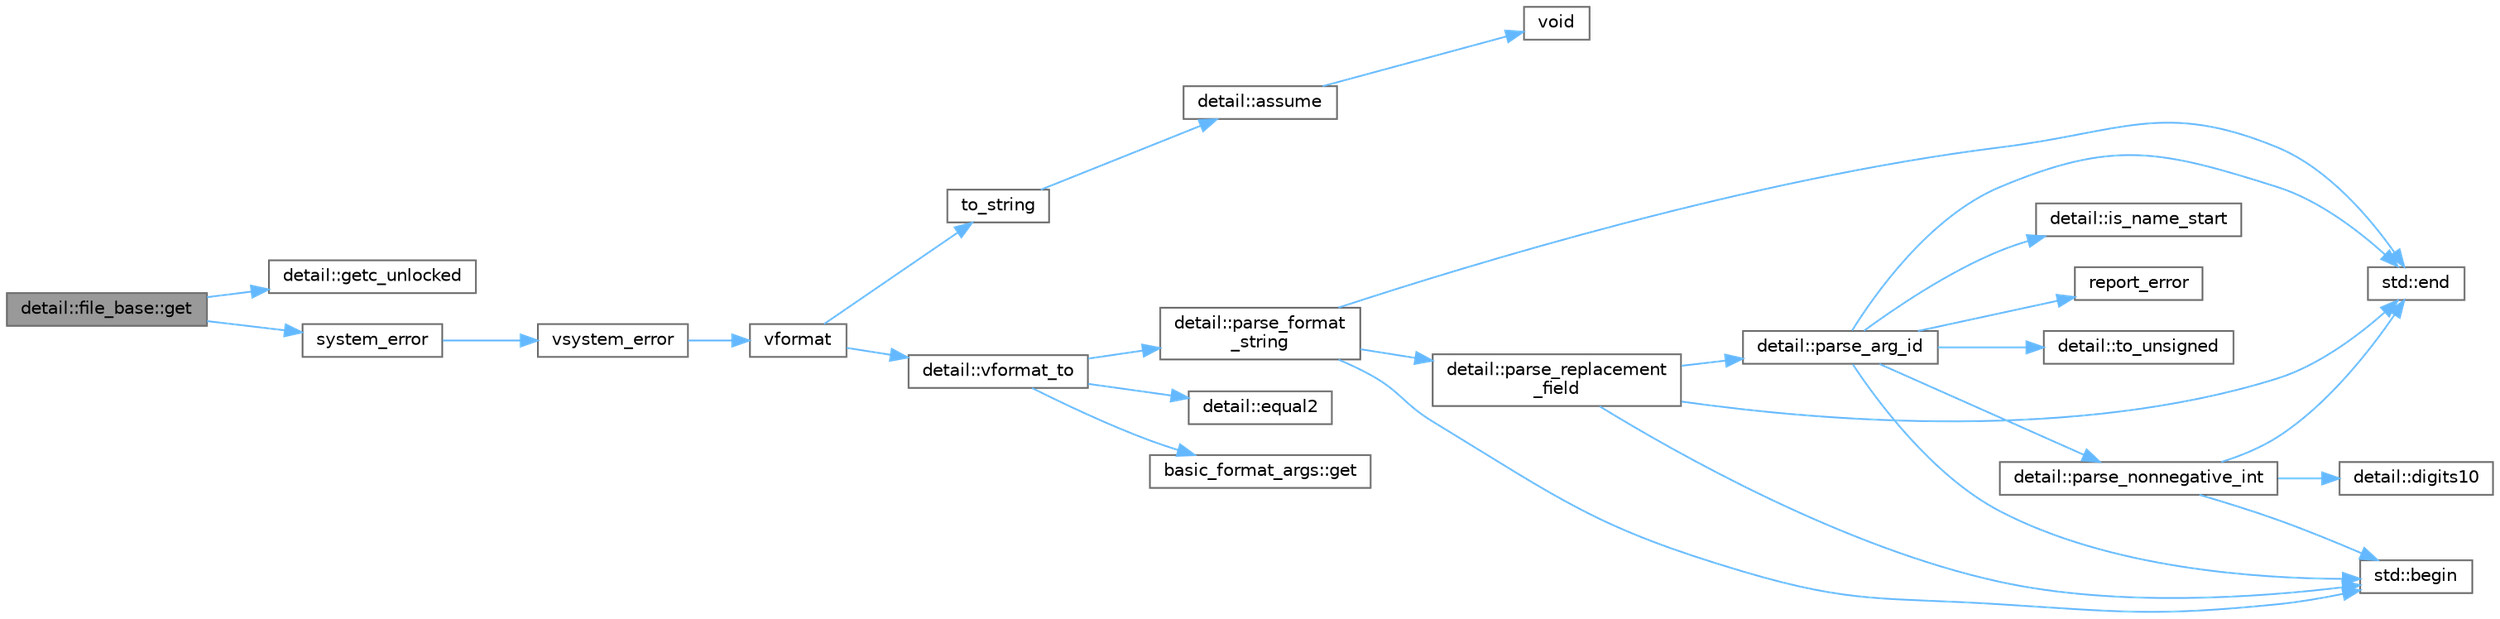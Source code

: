 digraph "detail::file_base::get"
{
 // LATEX_PDF_SIZE
  bgcolor="transparent";
  edge [fontname=Helvetica,fontsize=10,labelfontname=Helvetica,labelfontsize=10];
  node [fontname=Helvetica,fontsize=10,shape=box,height=0.2,width=0.4];
  rankdir="LR";
  Node1 [id="Node000001",label="detail::file_base::get",height=0.2,width=0.4,color="gray40", fillcolor="grey60", style="filled", fontcolor="black",tooltip=" "];
  Node1 -> Node2 [id="edge27_Node000001_Node000002",color="steelblue1",style="solid",tooltip=" "];
  Node2 [id="Node000002",label="detail::getc_unlocked",height=0.2,width=0.4,color="grey40", fillcolor="white", style="filled",URL="$namespacedetail.html#ab956eb365f47bfe7fa626e0b9d16e778",tooltip=" "];
  Node1 -> Node3 [id="edge28_Node000001_Node000003",color="steelblue1",style="solid",tooltip=" "];
  Node3 [id="Node000003",label="system_error",height=0.2,width=0.4,color="grey40", fillcolor="white", style="filled",URL="$spdlog_2include_2spdlog_2fmt_2bundled_2format_8h.html#a0558467fc6b6aa30ea74d60aafdf7821",tooltip=" "];
  Node3 -> Node4 [id="edge29_Node000003_Node000004",color="steelblue1",style="solid",tooltip=" "];
  Node4 [id="Node000004",label="vsystem_error",height=0.2,width=0.4,color="grey40", fillcolor="white", style="filled",URL="$format-inl_8h.html#ab41bf8cae80639f211595a96bc63c343",tooltip=" "];
  Node4 -> Node5 [id="edge30_Node000004_Node000005",color="steelblue1",style="solid",tooltip=" "];
  Node5 [id="Node000005",label="vformat",height=0.2,width=0.4,color="grey40", fillcolor="white", style="filled",URL="$format-inl_8h.html#a7d363bad28ecb7c5fda462edcafa09cb",tooltip=" "];
  Node5 -> Node6 [id="edge31_Node000005_Node000006",color="steelblue1",style="solid",tooltip=" "];
  Node6 [id="Node000006",label="to_string",height=0.2,width=0.4,color="grey40", fillcolor="white", style="filled",URL="$spdlog_2include_2spdlog_2fmt_2bundled_2format_8h.html#a5aca7e9d14d858d6f3fdc063d66840f8",tooltip=" "];
  Node6 -> Node7 [id="edge32_Node000006_Node000007",color="steelblue1",style="solid",tooltip=" "];
  Node7 [id="Node000007",label="detail::assume",height=0.2,width=0.4,color="grey40", fillcolor="white", style="filled",URL="$namespacedetail.html#a208b54c1c61a9bce9df4531a657a0c64",tooltip=" "];
  Node7 -> Node8 [id="edge33_Node000007_Node000008",color="steelblue1",style="solid",tooltip=" "];
  Node8 [id="Node000008",label="void",height=0.2,width=0.4,color="grey40", fillcolor="white", style="filled",URL="$mimalloc_8h.html#a9d6d8aef94ac19034a5f163606f84830",tooltip=" "];
  Node5 -> Node9 [id="edge34_Node000005_Node000009",color="steelblue1",style="solid",tooltip=" "];
  Node9 [id="Node000009",label="detail::vformat_to",height=0.2,width=0.4,color="grey40", fillcolor="white", style="filled",URL="$namespacedetail.html#a374a461d344b73468831b40acf5e4635",tooltip=" "];
  Node9 -> Node10 [id="edge35_Node000009_Node000010",color="steelblue1",style="solid",tooltip=" "];
  Node10 [id="Node000010",label="detail::equal2",height=0.2,width=0.4,color="grey40", fillcolor="white", style="filled",URL="$namespacedetail.html#a621217c870c7e7e480f7b821d847e45f",tooltip=" "];
  Node9 -> Node11 [id="edge36_Node000009_Node000011",color="steelblue1",style="solid",tooltip=" "];
  Node11 [id="Node000011",label="basic_format_args::get",height=0.2,width=0.4,color="grey40", fillcolor="white", style="filled",URL="$classbasic__format__args.html#a3339d3a4e4daaf7bb0de1a8084e7f086",tooltip="Returns the argument with the specified id."];
  Node9 -> Node12 [id="edge37_Node000009_Node000012",color="steelblue1",style="solid",tooltip=" "];
  Node12 [id="Node000012",label="detail::parse_format\l_string",height=0.2,width=0.4,color="grey40", fillcolor="white", style="filled",URL="$namespacedetail.html#a90b356f92e340e20002ede151cfc6fab",tooltip=" "];
  Node12 -> Node13 [id="edge38_Node000012_Node000013",color="steelblue1",style="solid",tooltip=" "];
  Node13 [id="Node000013",label="std::begin",height=0.2,width=0.4,color="grey40", fillcolor="white", style="filled",URL="$namespacestd.html#aec76fc52a775d29bc4058c8e1405045a",tooltip=" "];
  Node12 -> Node14 [id="edge39_Node000012_Node000014",color="steelblue1",style="solid",tooltip=" "];
  Node14 [id="Node000014",label="std::end",height=0.2,width=0.4,color="grey40", fillcolor="white", style="filled",URL="$namespacestd.html#a35f71a4c49ddf38bb590177e3a4b2598",tooltip=" "];
  Node12 -> Node15 [id="edge40_Node000012_Node000015",color="steelblue1",style="solid",tooltip=" "];
  Node15 [id="Node000015",label="detail::parse_replacement\l_field",height=0.2,width=0.4,color="grey40", fillcolor="white", style="filled",URL="$namespacedetail.html#adcb5b856cbb14f98ebd421e733d0109f",tooltip=" "];
  Node15 -> Node13 [id="edge41_Node000015_Node000013",color="steelblue1",style="solid",tooltip=" "];
  Node15 -> Node14 [id="edge42_Node000015_Node000014",color="steelblue1",style="solid",tooltip=" "];
  Node15 -> Node16 [id="edge43_Node000015_Node000016",color="steelblue1",style="solid",tooltip=" "];
  Node16 [id="Node000016",label="detail::parse_arg_id",height=0.2,width=0.4,color="grey40", fillcolor="white", style="filled",URL="$namespacedetail.html#abef4d11952aecc9357be9f21fbf6346d",tooltip=" "];
  Node16 -> Node13 [id="edge44_Node000016_Node000013",color="steelblue1",style="solid",tooltip=" "];
  Node16 -> Node14 [id="edge45_Node000016_Node000014",color="steelblue1",style="solid",tooltip=" "];
  Node16 -> Node17 [id="edge46_Node000016_Node000017",color="steelblue1",style="solid",tooltip=" "];
  Node17 [id="Node000017",label="detail::is_name_start",height=0.2,width=0.4,color="grey40", fillcolor="white", style="filled",URL="$namespacedetail.html#a4d54e617793e1cac720a447120428817",tooltip=" "];
  Node16 -> Node18 [id="edge47_Node000016_Node000018",color="steelblue1",style="solid",tooltip=" "];
  Node18 [id="Node000018",label="detail::parse_nonnegative_int",height=0.2,width=0.4,color="grey40", fillcolor="white", style="filled",URL="$namespacedetail.html#a338caba782225e115a9902d4d0835f5f",tooltip=" "];
  Node18 -> Node13 [id="edge48_Node000018_Node000013",color="steelblue1",style="solid",tooltip=" "];
  Node18 -> Node19 [id="edge49_Node000018_Node000019",color="steelblue1",style="solid",tooltip=" "];
  Node19 [id="Node000019",label="detail::digits10",height=0.2,width=0.4,color="grey40", fillcolor="white", style="filled",URL="$namespacedetail.html#a3a043db05db2d07deb2d98ba2d04b4eb",tooltip=" "];
  Node18 -> Node14 [id="edge50_Node000018_Node000014",color="steelblue1",style="solid",tooltip=" "];
  Node16 -> Node20 [id="edge51_Node000016_Node000020",color="steelblue1",style="solid",tooltip=" "];
  Node20 [id="Node000020",label="report_error",height=0.2,width=0.4,color="grey40", fillcolor="white", style="filled",URL="$format-inl_8h.html#a5555893692b00b61b3886349332fd01f",tooltip=" "];
  Node16 -> Node21 [id="edge52_Node000016_Node000021",color="steelblue1",style="solid",tooltip=" "];
  Node21 [id="Node000021",label="detail::to_unsigned",height=0.2,width=0.4,color="grey40", fillcolor="white", style="filled",URL="$namespacedetail.html#a4855e668246c731a97484efc329f2aac",tooltip=" "];
}
